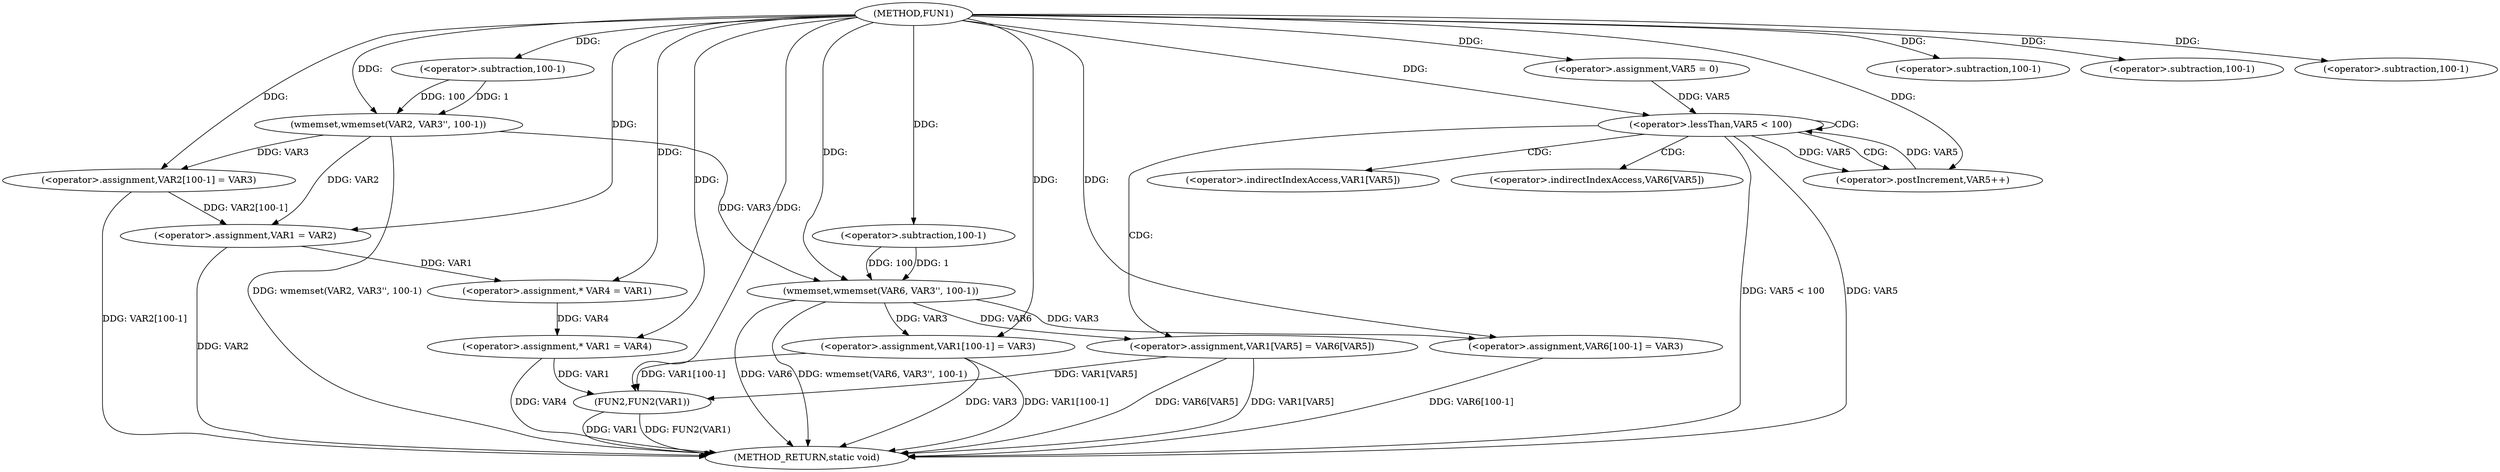 digraph FUN1 {  
"1000100" [label = "(METHOD,FUN1)" ]
"1000171" [label = "(METHOD_RETURN,static void)" ]
"1000104" [label = "(wmemset,wmemset(VAR2, VAR3'', 100-1))" ]
"1000107" [label = "(<operator>.subtraction,100-1)" ]
"1000110" [label = "(<operator>.assignment,VAR2[100-1] = VAR3)" ]
"1000113" [label = "(<operator>.subtraction,100-1)" ]
"1000117" [label = "(<operator>.assignment,VAR1 = VAR2)" ]
"1000122" [label = "(<operator>.assignment,* VAR4 = VAR1)" ]
"1000126" [label = "(<operator>.assignment,* VAR1 = VAR4)" ]
"1000132" [label = "(wmemset,wmemset(VAR6, VAR3'', 100-1))" ]
"1000135" [label = "(<operator>.subtraction,100-1)" ]
"1000138" [label = "(<operator>.assignment,VAR6[100-1] = VAR3)" ]
"1000141" [label = "(<operator>.subtraction,100-1)" ]
"1000146" [label = "(<operator>.assignment,VAR5 = 0)" ]
"1000149" [label = "(<operator>.lessThan,VAR5 < 100)" ]
"1000152" [label = "(<operator>.postIncrement,VAR5++)" ]
"1000155" [label = "(<operator>.assignment,VAR1[VAR5] = VAR6[VAR5])" ]
"1000162" [label = "(<operator>.assignment,VAR1[100-1] = VAR3)" ]
"1000165" [label = "(<operator>.subtraction,100-1)" ]
"1000169" [label = "(FUN2,FUN2(VAR1))" ]
"1000156" [label = "(<operator>.indirectIndexAccess,VAR1[VAR5])" ]
"1000159" [label = "(<operator>.indirectIndexAccess,VAR6[VAR5])" ]
  "1000169" -> "1000171"  [ label = "DDG: FUN2(VAR1)"] 
  "1000104" -> "1000171"  [ label = "DDG: wmemset(VAR2, VAR3'', 100-1)"] 
  "1000149" -> "1000171"  [ label = "DDG: VAR5 < 100"] 
  "1000132" -> "1000171"  [ label = "DDG: VAR6"] 
  "1000117" -> "1000171"  [ label = "DDG: VAR2"] 
  "1000110" -> "1000171"  [ label = "DDG: VAR2[100-1]"] 
  "1000155" -> "1000171"  [ label = "DDG: VAR6[VAR5]"] 
  "1000162" -> "1000171"  [ label = "DDG: VAR3"] 
  "1000132" -> "1000171"  [ label = "DDG: wmemset(VAR6, VAR3'', 100-1)"] 
  "1000138" -> "1000171"  [ label = "DDG: VAR6[100-1]"] 
  "1000169" -> "1000171"  [ label = "DDG: VAR1"] 
  "1000149" -> "1000171"  [ label = "DDG: VAR5"] 
  "1000126" -> "1000171"  [ label = "DDG: VAR4"] 
  "1000155" -> "1000171"  [ label = "DDG: VAR1[VAR5]"] 
  "1000162" -> "1000171"  [ label = "DDG: VAR1[100-1]"] 
  "1000100" -> "1000104"  [ label = "DDG: "] 
  "1000107" -> "1000104"  [ label = "DDG: 100"] 
  "1000107" -> "1000104"  [ label = "DDG: 1"] 
  "1000100" -> "1000107"  [ label = "DDG: "] 
  "1000104" -> "1000110"  [ label = "DDG: VAR3"] 
  "1000100" -> "1000110"  [ label = "DDG: "] 
  "1000100" -> "1000113"  [ label = "DDG: "] 
  "1000104" -> "1000117"  [ label = "DDG: VAR2"] 
  "1000110" -> "1000117"  [ label = "DDG: VAR2[100-1]"] 
  "1000100" -> "1000117"  [ label = "DDG: "] 
  "1000117" -> "1000122"  [ label = "DDG: VAR1"] 
  "1000100" -> "1000122"  [ label = "DDG: "] 
  "1000122" -> "1000126"  [ label = "DDG: VAR4"] 
  "1000100" -> "1000126"  [ label = "DDG: "] 
  "1000100" -> "1000132"  [ label = "DDG: "] 
  "1000104" -> "1000132"  [ label = "DDG: VAR3"] 
  "1000135" -> "1000132"  [ label = "DDG: 100"] 
  "1000135" -> "1000132"  [ label = "DDG: 1"] 
  "1000100" -> "1000135"  [ label = "DDG: "] 
  "1000132" -> "1000138"  [ label = "DDG: VAR3"] 
  "1000100" -> "1000138"  [ label = "DDG: "] 
  "1000100" -> "1000141"  [ label = "DDG: "] 
  "1000100" -> "1000146"  [ label = "DDG: "] 
  "1000152" -> "1000149"  [ label = "DDG: VAR5"] 
  "1000146" -> "1000149"  [ label = "DDG: VAR5"] 
  "1000100" -> "1000149"  [ label = "DDG: "] 
  "1000149" -> "1000152"  [ label = "DDG: VAR5"] 
  "1000100" -> "1000152"  [ label = "DDG: "] 
  "1000132" -> "1000155"  [ label = "DDG: VAR6"] 
  "1000100" -> "1000162"  [ label = "DDG: "] 
  "1000132" -> "1000162"  [ label = "DDG: VAR3"] 
  "1000100" -> "1000165"  [ label = "DDG: "] 
  "1000126" -> "1000169"  [ label = "DDG: VAR1"] 
  "1000155" -> "1000169"  [ label = "DDG: VAR1[VAR5]"] 
  "1000162" -> "1000169"  [ label = "DDG: VAR1[100-1]"] 
  "1000100" -> "1000169"  [ label = "DDG: "] 
  "1000149" -> "1000155"  [ label = "CDG: "] 
  "1000149" -> "1000156"  [ label = "CDG: "] 
  "1000149" -> "1000152"  [ label = "CDG: "] 
  "1000149" -> "1000159"  [ label = "CDG: "] 
  "1000149" -> "1000149"  [ label = "CDG: "] 
}
